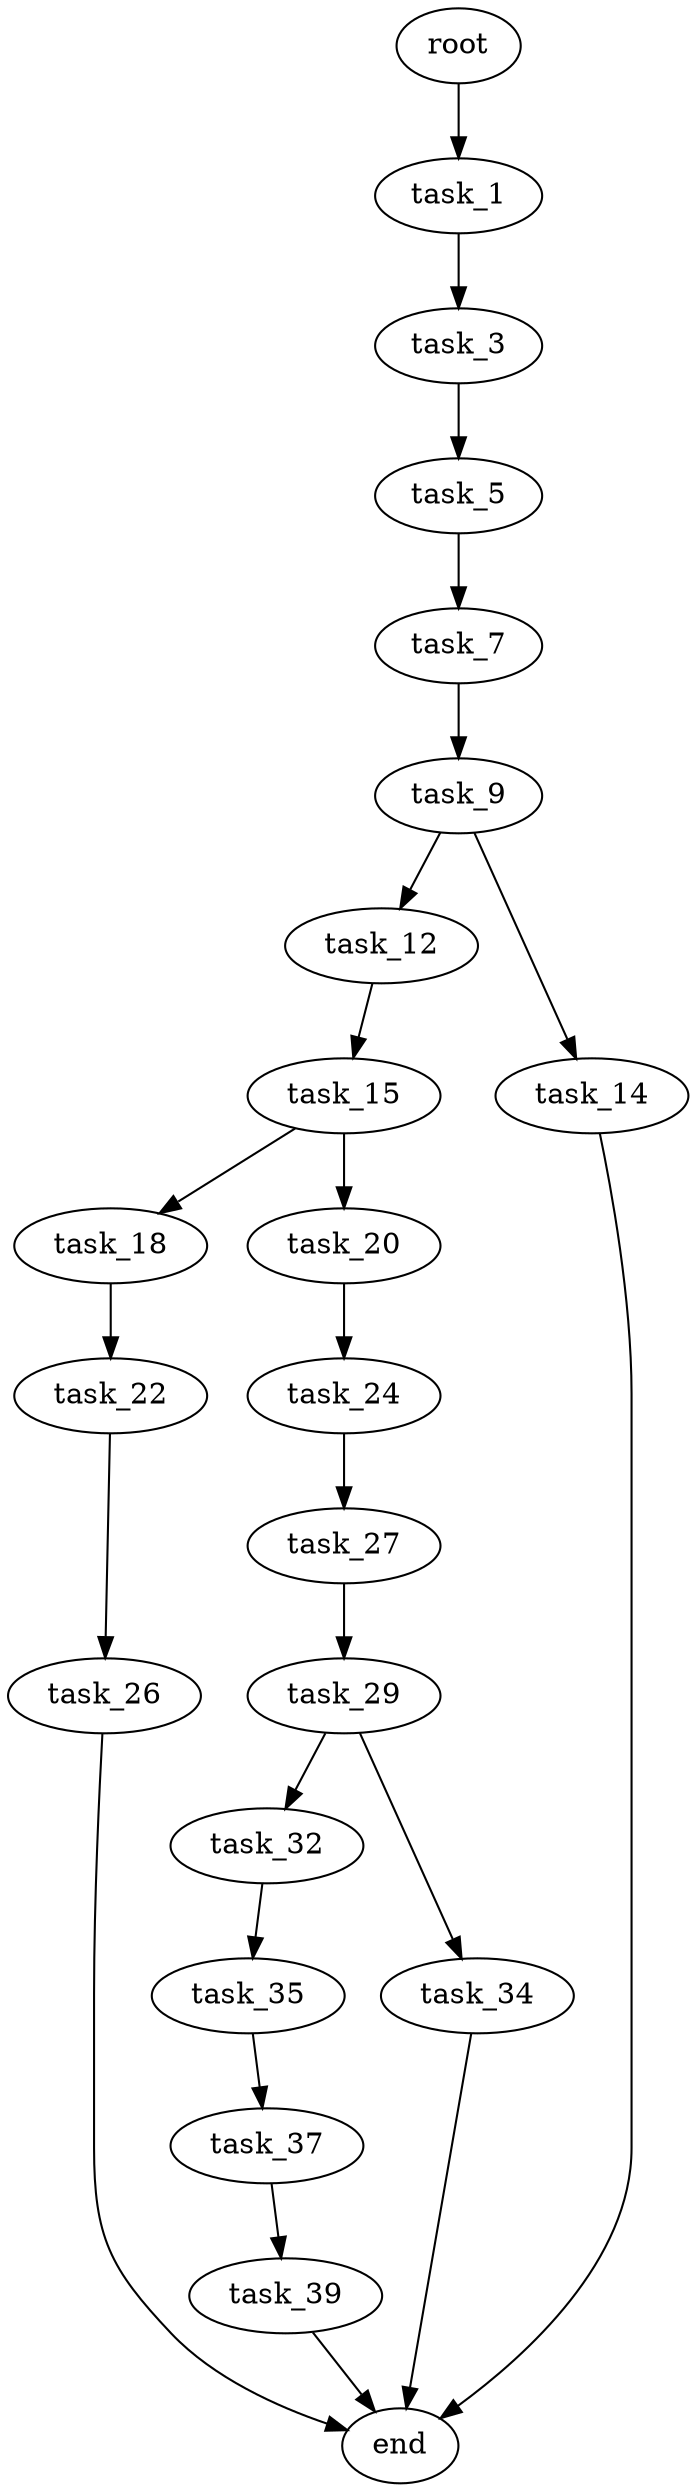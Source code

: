 digraph G {
  root [size="0.000000"];
  task_1 [size="402232058461.000000"];
  task_3 [size="8589934592.000000"];
  task_5 [size="68719476736.000000"];
  task_7 [size="450756227233.000000"];
  task_9 [size="368293445632.000000"];
  task_12 [size="7613817591.000000"];
  task_14 [size="7216306728.000000"];
  task_15 [size="134217728000.000000"];
  task_18 [size="231928233984.000000"];
  task_20 [size="7429295802.000000"];
  task_22 [size="14380970821.000000"];
  task_24 [size="21882404696.000000"];
  task_26 [size="67192473818.000000"];
  task_27 [size="55163536155.000000"];
  task_29 [size="506642590248.000000"];
  task_32 [size="380948502408.000000"];
  task_34 [size="74384408791.000000"];
  task_35 [size="38963586276.000000"];
  task_37 [size="691086298496.000000"];
  task_39 [size="123252602803.000000"];
  end [size="0.000000"];

  root -> task_1 [size="1.000000"];
  task_1 -> task_3 [size="411041792.000000"];
  task_3 -> task_5 [size="33554432.000000"];
  task_5 -> task_7 [size="134217728.000000"];
  task_7 -> task_9 [size="679477248.000000"];
  task_9 -> task_12 [size="411041792.000000"];
  task_9 -> task_14 [size="411041792.000000"];
  task_12 -> task_15 [size="134217728.000000"];
  task_14 -> end [size="1.000000"];
  task_15 -> task_18 [size="209715200.000000"];
  task_15 -> task_20 [size="209715200.000000"];
  task_18 -> task_22 [size="301989888.000000"];
  task_20 -> task_24 [size="134217728.000000"];
  task_22 -> task_26 [size="679477248.000000"];
  task_24 -> task_27 [size="75497472.000000"];
  task_26 -> end [size="1.000000"];
  task_27 -> task_29 [size="134217728.000000"];
  task_29 -> task_32 [size="411041792.000000"];
  task_29 -> task_34 [size="411041792.000000"];
  task_32 -> task_35 [size="679477248.000000"];
  task_34 -> end [size="1.000000"];
  task_35 -> task_37 [size="679477248.000000"];
  task_37 -> task_39 [size="536870912.000000"];
  task_39 -> end [size="1.000000"];
}

